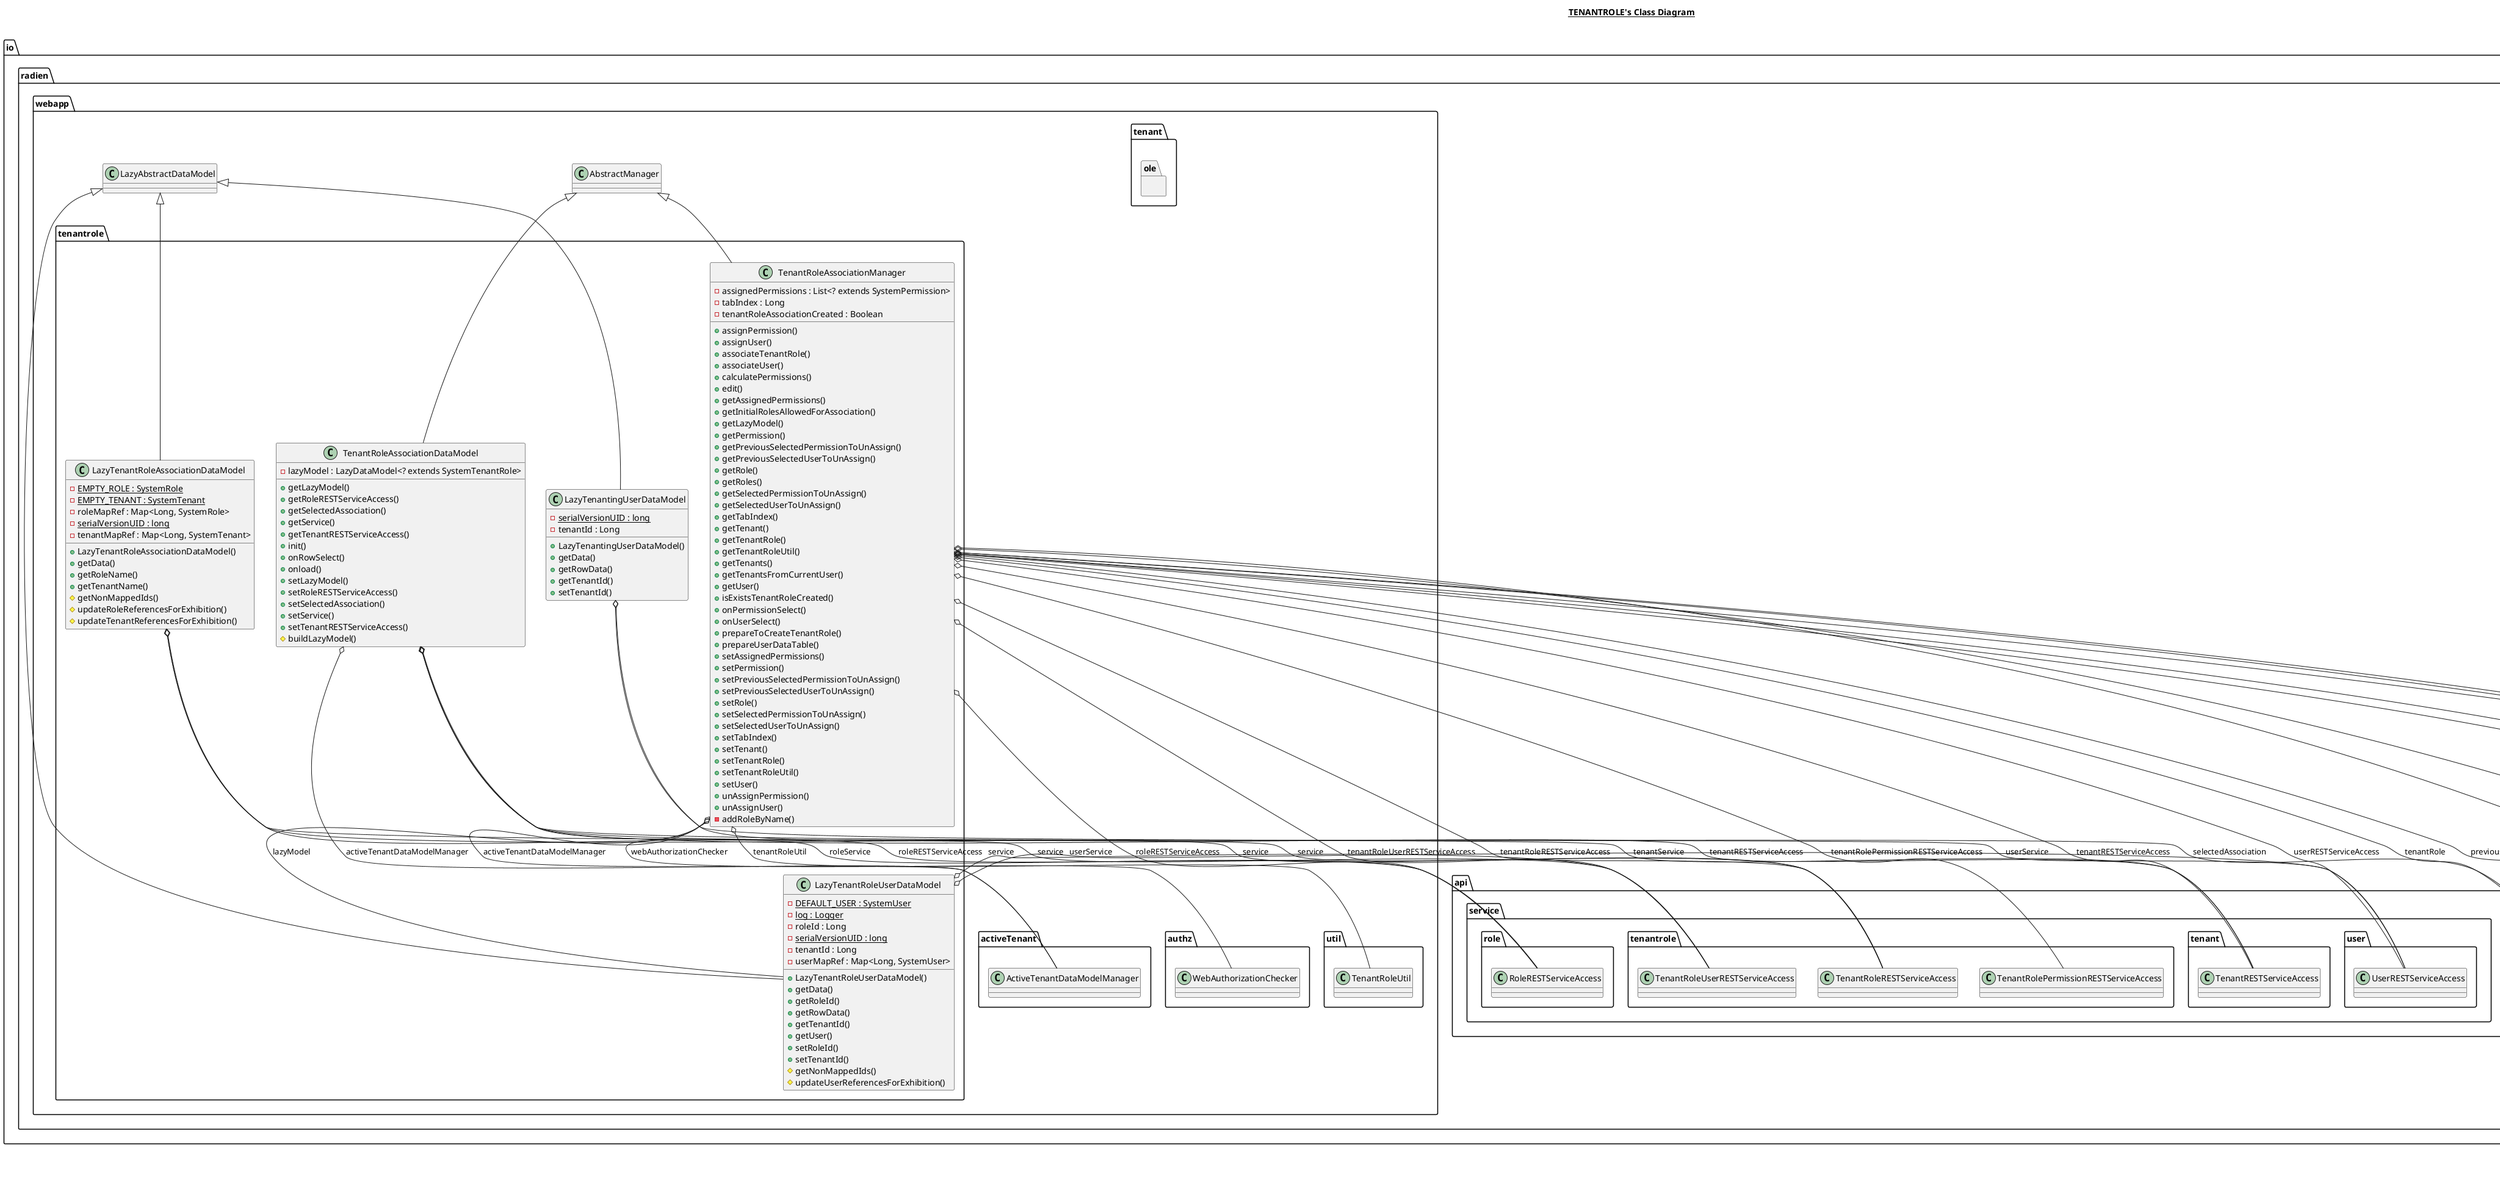 @startuml

title __TENANTROLE's Class Diagram__\n

  namespace io.radien.webapp {
    namespace tenant {
      namespace ole {
        class io.radien.webapp.tenantrole.LazyTenantRoleAssociationDataModel {
            {static} - EMPTY_ROLE : SystemRole
            {static} - EMPTY_TENANT : SystemTenant
            - roleMapRef : Map<Long, SystemRole>
            {static} - serialVersionUID : long
            - tenantMapRef : Map<Long, SystemTenant>
            + LazyTenantRoleAssociationDataModel()
            + getData()
            + getRoleName()
            + getTenantName()
            # getNonMappedIds()
            # updateRoleReferencesForExhibition()
            # updateTenantReferencesForExhibition()
        }
      }
    }
  }
  

  namespace io.radien.webapp {
    namespace tenant {
      namespace ole {
        class io.radien.webapp.tenantrole.LazyTenantRoleUserDataModel {
            {static} - DEFAULT_USER : SystemUser
            {static} - log : Logger
            - roleId : Long
            {static} - serialVersionUID : long
            - tenantId : Long
            - userMapRef : Map<Long, SystemUser>
            + LazyTenantRoleUserDataModel()
            + getData()
            + getRoleId()
            + getRowData()
            + getTenantId()
            + getUser()
            + setRoleId()
            + setTenantId()
            # getNonMappedIds()
            # updateUserReferencesForExhibition()
        }
      }
    }
  }
  

  namespace io.radien.webapp {
    namespace tenant {
      namespace ole {
        class io.radien.webapp.tenantrole.LazyTenantingUserDataModel {
            {static} - serialVersionUID : long
            - tenantId : Long
            + LazyTenantingUserDataModel()
            + getData()
            + getRowData()
            + getTenantId()
            + setTenantId()
        }
      }
    }
  }
  

  namespace io.radien.webapp {
    namespace tenant {
      namespace ole {
        class io.radien.webapp.tenantrole.TenantRoleAssociationDataModel {
            - lazyModel : LazyDataModel<? extends SystemTenantRole>
            + getLazyModel()
            + getRoleRESTServiceAccess()
            + getSelectedAssociation()
            + getService()
            + getTenantRESTServiceAccess()
            + init()
            + onRowSelect()
            + onload()
            + setLazyModel()
            + setRoleRESTServiceAccess()
            + setSelectedAssociation()
            + setService()
            + setTenantRESTServiceAccess()
            # buildLazyModel()
        }
      }
    }
  }
  

  namespace io.radien.webapp {
    namespace tenant {
      namespace ole {
        class io.radien.webapp.tenantrole.TenantRoleAssociationManager {
            - assignedPermissions : List<? extends SystemPermission>
            - tabIndex : Long
            - tenantRoleAssociationCreated : Boolean
            + assignPermission()
            + assignUser()
            + associateTenantRole()
            + associateUser()
            + calculatePermissions()
            + edit()
            + getAssignedPermissions()
            + getInitialRolesAllowedForAssociation()
            + getLazyModel()
            + getPermission()
            + getPreviousSelectedPermissionToUnAssign()
            + getPreviousSelectedUserToUnAssign()
            + getRole()
            + getRoles()
            + getSelectedPermissionToUnAssign()
            + getSelectedUserToUnAssign()
            + getTabIndex()
            + getTenant()
            + getTenantRole()
            + getTenantRoleUtil()
            + getTenants()
            + getTenantsFromCurrentUser()
            + getUser()
            + isExistsTenantRoleCreated()
            + onPermissionSelect()
            + onUserSelect()
            + prepareToCreateTenantRole()
            + prepareUserDataTable()
            + setAssignedPermissions()
            + setPermission()
            + setPreviousSelectedPermissionToUnAssign()
            + setPreviousSelectedUserToUnAssign()
            + setRole()
            + setSelectedPermissionToUnAssign()
            + setSelectedUserToUnAssign()
            + setTabIndex()
            + setTenant()
            + setTenantRole()
            + setTenantRoleUtil()
            + setUser()
            + unAssignPermission()
            + unAssignUser()
            - addRoleByName()
        }
      }
    }
  }
  

  io.radien.webapp.tenantrole.LazyTenantRoleAssociationDataModel -up-|> io.radien.webapp.LazyAbstractDataModel
  io.radien.webapp.tenantrole.LazyTenantRoleAssociationDataModel o-- io.radien.api.service.role.RoleRESTServiceAccess : roleService
  io.radien.webapp.tenantrole.LazyTenantRoleAssociationDataModel o-- io.radien.api.service.tenantrole.TenantRoleRESTServiceAccess : service
  io.radien.webapp.tenantrole.LazyTenantRoleAssociationDataModel o-- io.radien.api.service.tenant.TenantRESTServiceAccess : tenantService
  io.radien.webapp.tenantrole.LazyTenantRoleUserDataModel -up-|> io.radien.webapp.LazyAbstractDataModel
  io.radien.webapp.tenantrole.LazyTenantRoleUserDataModel o-- io.radien.api.service.tenantrole.TenantRoleUserRESTServiceAccess : service
  io.radien.webapp.tenantrole.LazyTenantRoleUserDataModel o-- io.radien.api.service.user.UserRESTServiceAccess : userService
  io.radien.webapp.tenantrole.LazyTenantingUserDataModel -up-|> io.radien.webapp.LazyAbstractDataModel
  io.radien.webapp.tenantrole.LazyTenantingUserDataModel o-- io.radien.api.service.tenantrole.TenantRoleUserRESTServiceAccess : service
  io.radien.webapp.tenantrole.LazyTenantingUserDataModel o-- io.radien.api.service.user.UserRESTServiceAccess : userService
  io.radien.webapp.tenantrole.TenantRoleAssociationDataModel -up-|> io.radien.webapp.AbstractManager
  io.radien.webapp.tenantrole.TenantRoleAssociationDataModel o-- io.radien.webapp.activeTenant.ActiveTenantDataModelManager : activeTenantDataModelManager
  io.radien.webapp.tenantrole.TenantRoleAssociationDataModel o-- io.radien.api.service.role.RoleRESTServiceAccess : roleRESTServiceAccess
  io.radien.webapp.tenantrole.TenantRoleAssociationDataModel o-- io.radien.api.model.tenantrole.SystemTenantRole : selectedAssociation
  io.radien.webapp.tenantrole.TenantRoleAssociationDataModel o-- io.radien.api.service.tenantrole.TenantRoleRESTServiceAccess : service
  io.radien.webapp.tenantrole.TenantRoleAssociationDataModel o-- io.radien.api.service.tenant.TenantRESTServiceAccess : tenantRESTServiceAccess
  io.radien.webapp.tenantrole.TenantRoleAssociationManager -up-|> io.radien.webapp.AbstractManager
  io.radien.webapp.tenantrole.TenantRoleAssociationManager o-- io.radien.webapp.activeTenant.ActiveTenantDataModelManager : activeTenantDataModelManager
  io.radien.webapp.tenantrole.TenantRoleAssociationManager o-- io.radien.webapp.tenantrole.LazyTenantRoleUserDataModel : lazyModel
  io.radien.webapp.tenantrole.TenantRoleAssociationManager o-- io.radien.api.model.permission.SystemPermission : permission
  io.radien.webapp.tenantrole.TenantRoleAssociationManager o-- io.radien.api.model.permission.SystemPermission : previousSelectedPermissionToUnAssign
  io.radien.webapp.tenantrole.TenantRoleAssociationManager o-- io.radien.api.model.tenantrole.SystemTenantRoleUser : previousSelectedUserToUnAssign
  io.radien.webapp.tenantrole.TenantRoleAssociationManager o-- io.radien.api.model.role.SystemRole : role
  io.radien.webapp.tenantrole.TenantRoleAssociationManager o-- io.radien.api.service.role.RoleRESTServiceAccess : roleRESTServiceAccess
  io.radien.webapp.tenantrole.TenantRoleAssociationManager o-- io.radien.api.model.permission.SystemPermission : selectedPermissionToUnAssign
  io.radien.webapp.tenantrole.TenantRoleAssociationManager o-- io.radien.api.model.tenantrole.SystemTenantRoleUser : selectedUserToUnAssign
  io.radien.webapp.tenantrole.TenantRoleAssociationManager o-- io.radien.api.model.tenant.SystemTenant : tenant
  io.radien.webapp.tenantrole.TenantRoleAssociationManager o-- io.radien.api.service.tenant.TenantRESTServiceAccess : tenantRESTServiceAccess
  io.radien.webapp.tenantrole.TenantRoleAssociationManager o-- io.radien.api.model.tenantrole.SystemTenantRole : tenantRole
  io.radien.webapp.tenantrole.TenantRoleAssociationManager o-- io.radien.api.service.tenantrole.TenantRolePermissionRESTServiceAccess : tenantRolePermissionRESTServiceAccess
  io.radien.webapp.tenantrole.TenantRoleAssociationManager o-- io.radien.api.service.tenantrole.TenantRoleRESTServiceAccess : tenantRoleRESTServiceAccess
  io.radien.webapp.tenantrole.TenantRoleAssociationManager o-- io.radien.api.service.tenantrole.TenantRoleUserRESTServiceAccess : tenantRoleUserRESTServiceAccess
  io.radien.webapp.tenantrole.TenantRoleAssociationManager o-- io.radien.webapp.util.TenantRoleUtil : tenantRoleUtil
  io.radien.webapp.tenantrole.TenantRoleAssociationManager o-- io.radien.api.model.user.SystemUser : user
  io.radien.webapp.tenantrole.TenantRoleAssociationManager o-- io.radien.api.service.user.UserRESTServiceAccess : userRESTServiceAccess
  io.radien.webapp.tenantrole.TenantRoleAssociationManager o-- io.radien.webapp.authz.WebAuthorizationChecker : webAuthorizationChecker


right footer


PlantUML diagram generated by SketchIt! (https://bitbucket.org/pmesmeur/sketch.it)
For more information about this tool, please contact philippe.mesmeur@gmail.com
endfooter

@enduml

